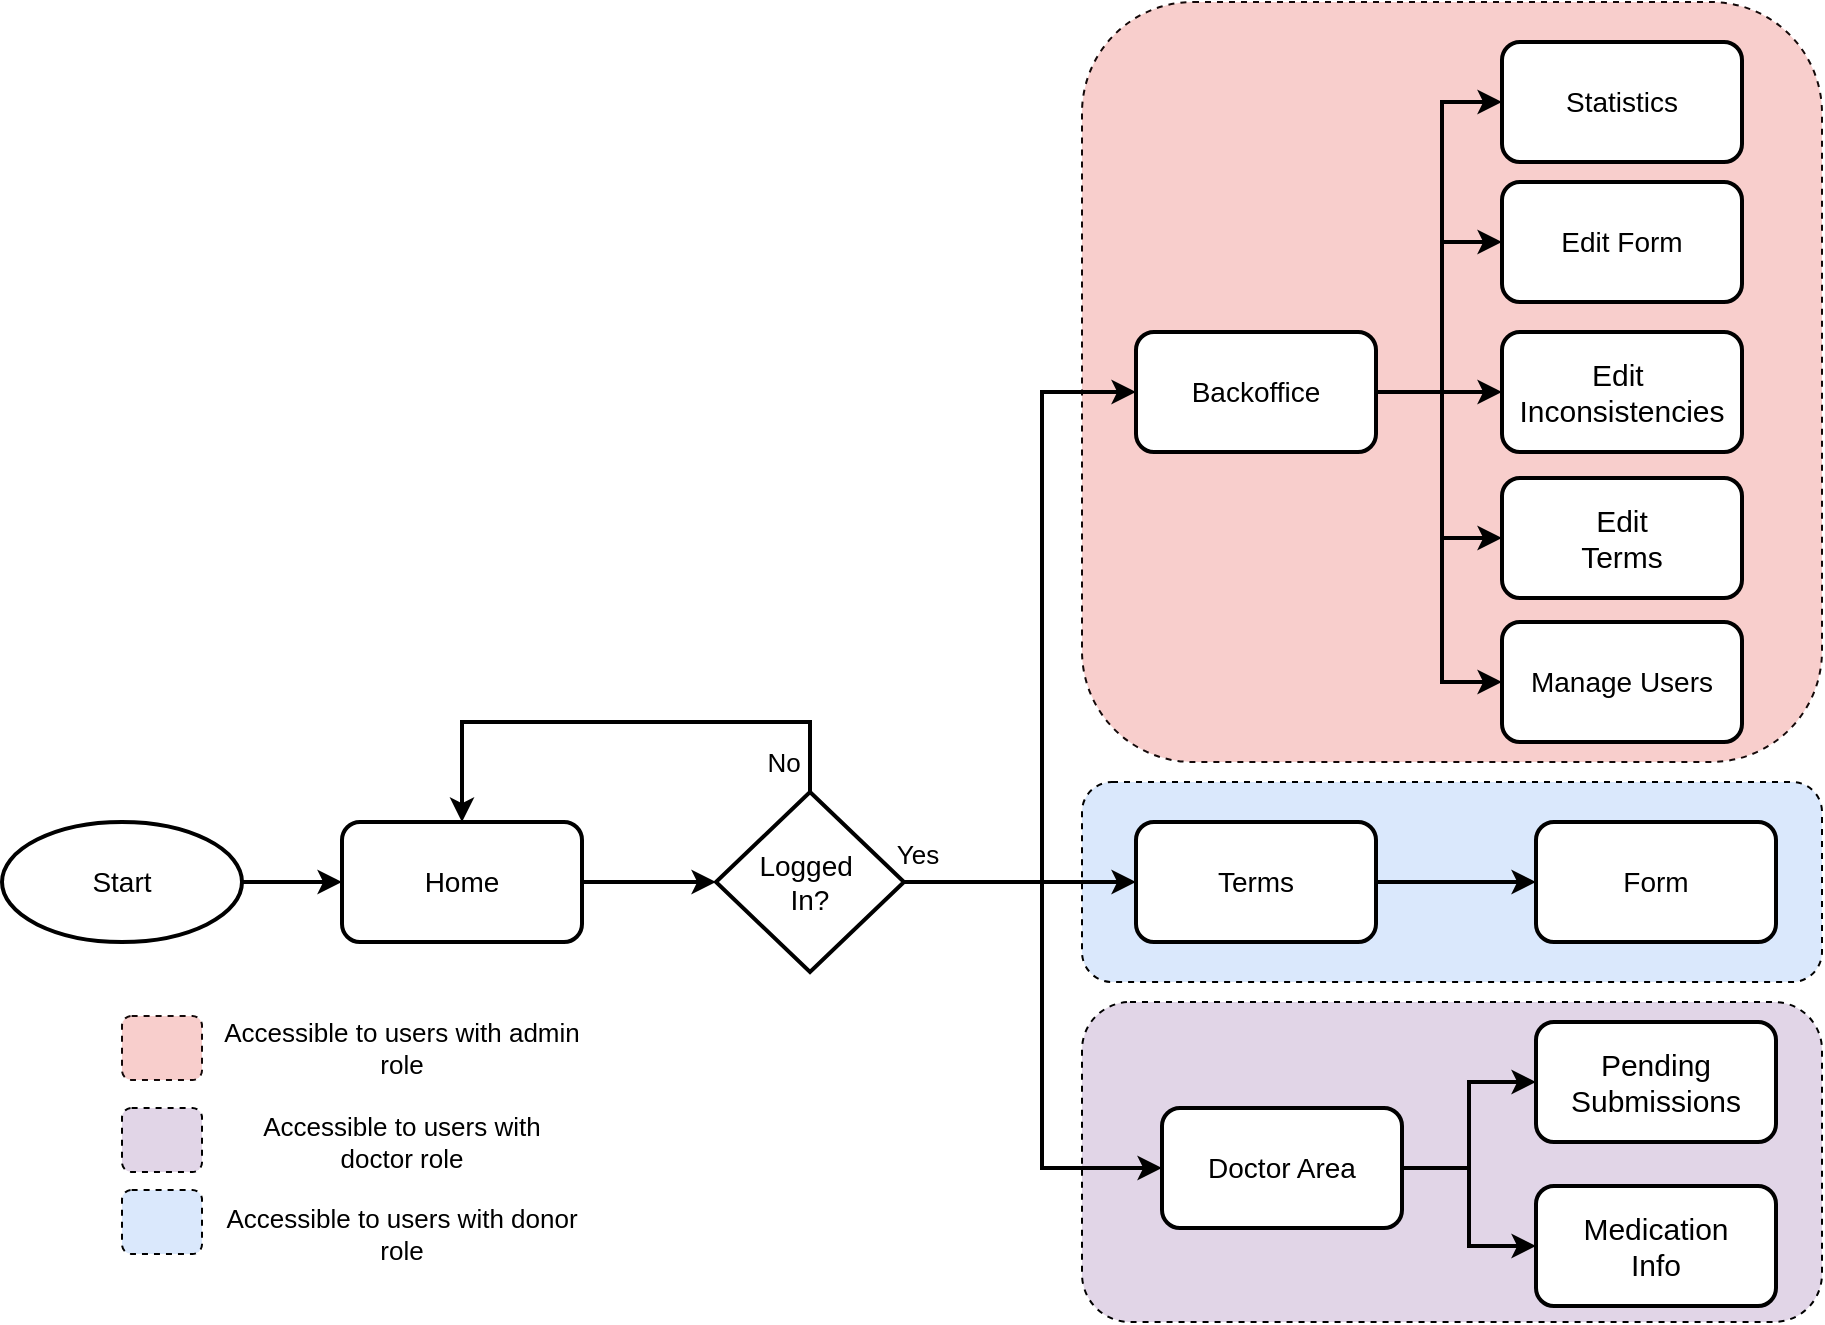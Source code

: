 <mxfile version="24.7.8">
  <diagram name="Page-1" id="3A66METMth8Vbupnnl0n">
    <mxGraphModel dx="1313" dy="1875" grid="1" gridSize="10" guides="1" tooltips="1" connect="1" arrows="1" fold="1" page="1" pageScale="1" pageWidth="827" pageHeight="1169" math="0" shadow="0">
      <root>
        <mxCell id="0" />
        <mxCell id="1" parent="0" />
        <mxCell id="1xV-sr9cjHd3LcYHCVS8-10" value="" style="rounded=1;whiteSpace=wrap;html=1;fillColor=#f8cecc;strokeColor=#140909;dashed=1;" parent="1" vertex="1">
          <mxGeometry x="550" y="-100" width="370" height="380" as="geometry" />
        </mxCell>
        <mxCell id="1xV-sr9cjHd3LcYHCVS8-12" value="" style="rounded=1;whiteSpace=wrap;html=1;fillColor=#e1d5e7;strokeColor=#000000;dashed=1;" parent="1" vertex="1">
          <mxGeometry x="550" y="400" width="370" height="160" as="geometry" />
        </mxCell>
        <mxCell id="1xV-sr9cjHd3LcYHCVS8-11" value="" style="rounded=1;whiteSpace=wrap;html=1;fillColor=#dae8fc;strokeColor=#000000;dashed=1;" parent="1" vertex="1">
          <mxGeometry x="550" y="290" width="370" height="100" as="geometry" />
        </mxCell>
        <mxCell id="6TZLIThA7y1S9sZSWOoX-13" style="edgeStyle=orthogonalEdgeStyle;rounded=0;orthogonalLoop=1;jettySize=auto;html=1;exitX=1;exitY=0.5;exitDx=0;exitDy=0;entryX=0;entryY=0.5;entryDx=0;entryDy=0;strokeWidth=2;" parent="1" source="6TZLIThA7y1S9sZSWOoX-1" target="6TZLIThA7y1S9sZSWOoX-2" edge="1">
          <mxGeometry relative="1" as="geometry" />
        </mxCell>
        <mxCell id="6TZLIThA7y1S9sZSWOoX-1" value="&lt;font style=&quot;font-size: 14px;&quot;&gt;Start&lt;/font&gt;" style="ellipse;whiteSpace=wrap;html=1;strokeWidth=2;" parent="1" vertex="1">
          <mxGeometry x="10" y="310" width="120" height="60" as="geometry" />
        </mxCell>
        <mxCell id="6TZLIThA7y1S9sZSWOoX-4" style="edgeStyle=orthogonalEdgeStyle;rounded=0;orthogonalLoop=1;jettySize=auto;html=1;exitX=1;exitY=0.5;exitDx=0;exitDy=0;entryX=0;entryY=0.5;entryDx=0;entryDy=0;strokeWidth=2;" parent="1" source="6TZLIThA7y1S9sZSWOoX-2" target="6TZLIThA7y1S9sZSWOoX-3" edge="1">
          <mxGeometry relative="1" as="geometry" />
        </mxCell>
        <mxCell id="6TZLIThA7y1S9sZSWOoX-2" value="&lt;font style=&quot;font-size: 14px;&quot;&gt;Home&lt;/font&gt;" style="rounded=1;whiteSpace=wrap;html=1;strokeWidth=2;" parent="1" vertex="1">
          <mxGeometry x="180" y="310" width="120" height="60" as="geometry" />
        </mxCell>
        <mxCell id="6TZLIThA7y1S9sZSWOoX-7" style="edgeStyle=orthogonalEdgeStyle;rounded=0;orthogonalLoop=1;jettySize=auto;html=1;exitX=1;exitY=0.5;exitDx=0;exitDy=0;entryX=0;entryY=0.5;entryDx=0;entryDy=0;strokeWidth=2;" parent="1" source="6TZLIThA7y1S9sZSWOoX-3" target="6TZLIThA7y1S9sZSWOoX-6" edge="1">
          <mxGeometry relative="1" as="geometry">
            <mxPoint x="498.0" y="340" as="sourcePoint" />
          </mxGeometry>
        </mxCell>
        <mxCell id="1xV-sr9cjHd3LcYHCVS8-3" style="edgeStyle=orthogonalEdgeStyle;rounded=0;orthogonalLoop=1;jettySize=auto;html=1;exitX=0.5;exitY=0;exitDx=0;exitDy=0;entryX=0.5;entryY=0;entryDx=0;entryDy=0;strokeWidth=2;" parent="1" source="6TZLIThA7y1S9sZSWOoX-3" target="6TZLIThA7y1S9sZSWOoX-2" edge="1">
          <mxGeometry relative="1" as="geometry">
            <Array as="points">
              <mxPoint x="414" y="260" />
              <mxPoint x="240" y="260" />
            </Array>
          </mxGeometry>
        </mxCell>
        <mxCell id="1xV-sr9cjHd3LcYHCVS8-6" style="edgeStyle=orthogonalEdgeStyle;rounded=0;orthogonalLoop=1;jettySize=auto;html=1;exitX=1;exitY=0.5;exitDx=0;exitDy=0;entryX=0;entryY=0.5;entryDx=0;entryDy=0;strokeWidth=2;" parent="1" source="6TZLIThA7y1S9sZSWOoX-3" target="6TZLIThA7y1S9sZSWOoX-8" edge="1">
          <mxGeometry relative="1" as="geometry">
            <mxPoint x="498.0" y="340" as="sourcePoint" />
            <Array as="points">
              <mxPoint x="530" y="340" />
              <mxPoint x="530" y="95" />
            </Array>
          </mxGeometry>
        </mxCell>
        <mxCell id="1xV-sr9cjHd3LcYHCVS8-7" style="edgeStyle=orthogonalEdgeStyle;rounded=0;orthogonalLoop=1;jettySize=auto;html=1;exitX=1;exitY=0.5;exitDx=0;exitDy=0;entryX=0;entryY=0.5;entryDx=0;entryDy=0;strokeWidth=2;" parent="1" source="6TZLIThA7y1S9sZSWOoX-3" target="6TZLIThA7y1S9sZSWOoX-9" edge="1">
          <mxGeometry relative="1" as="geometry">
            <mxPoint x="498.0" y="340" as="sourcePoint" />
            <Array as="points">
              <mxPoint x="530" y="340" />
              <mxPoint x="530" y="483" />
            </Array>
          </mxGeometry>
        </mxCell>
        <mxCell id="6TZLIThA7y1S9sZSWOoX-3" value="&lt;font style=&quot;font-size: 14px;&quot;&gt;Logged&amp;nbsp;&lt;/font&gt;&lt;div style=&quot;font-size: 14px;&quot;&gt;&lt;font style=&quot;font-size: 14px;&quot;&gt;In?&lt;/font&gt;&lt;/div&gt;" style="rhombus;whiteSpace=wrap;html=1;strokeWidth=2;" parent="1" vertex="1">
          <mxGeometry x="367" y="295" width="94" height="90" as="geometry" />
        </mxCell>
        <mxCell id="6TZLIThA7y1S9sZSWOoX-31" style="edgeStyle=orthogonalEdgeStyle;rounded=0;orthogonalLoop=1;jettySize=auto;html=1;exitX=1;exitY=0.5;exitDx=0;exitDy=0;entryX=0;entryY=0.5;entryDx=0;entryDy=0;strokeWidth=2;" parent="1" source="6TZLIThA7y1S9sZSWOoX-6" target="6TZLIThA7y1S9sZSWOoX-30" edge="1">
          <mxGeometry relative="1" as="geometry" />
        </mxCell>
        <mxCell id="6TZLIThA7y1S9sZSWOoX-6" value="&lt;font style=&quot;font-size: 14px;&quot;&gt;Terms&lt;/font&gt;" style="rounded=1;whiteSpace=wrap;html=1;strokeWidth=2;" parent="1" vertex="1">
          <mxGeometry x="577" y="310" width="120" height="60" as="geometry" />
        </mxCell>
        <mxCell id="NVyG5iD4AKRnxz9byujx-2" style="edgeStyle=orthogonalEdgeStyle;rounded=0;orthogonalLoop=1;jettySize=auto;html=1;exitX=1;exitY=0.5;exitDx=0;exitDy=0;entryX=0;entryY=0.5;entryDx=0;entryDy=0;strokeWidth=2;" edge="1" parent="1" source="6TZLIThA7y1S9sZSWOoX-8" target="6TZLIThA7y1S9sZSWOoX-23">
          <mxGeometry relative="1" as="geometry" />
        </mxCell>
        <mxCell id="6TZLIThA7y1S9sZSWOoX-8" value="&lt;font style=&quot;font-size: 14px;&quot;&gt;Backoffice&lt;/font&gt;" style="rounded=1;whiteSpace=wrap;html=1;strokeWidth=2;" parent="1" vertex="1">
          <mxGeometry x="577" y="65" width="120" height="60" as="geometry" />
        </mxCell>
        <mxCell id="1xV-sr9cjHd3LcYHCVS8-8" style="edgeStyle=orthogonalEdgeStyle;rounded=0;orthogonalLoop=1;jettySize=auto;html=1;exitX=1;exitY=0.5;exitDx=0;exitDy=0;entryX=0;entryY=0.5;entryDx=0;entryDy=0;strokeWidth=2;" parent="1" source="6TZLIThA7y1S9sZSWOoX-9" target="1xV-sr9cjHd3LcYHCVS8-1" edge="1">
          <mxGeometry relative="1" as="geometry" />
        </mxCell>
        <mxCell id="1xV-sr9cjHd3LcYHCVS8-9" style="edgeStyle=orthogonalEdgeStyle;rounded=0;orthogonalLoop=1;jettySize=auto;html=1;exitX=1;exitY=0.5;exitDx=0;exitDy=0;strokeWidth=2;" parent="1" source="6TZLIThA7y1S9sZSWOoX-9" target="1xV-sr9cjHd3LcYHCVS8-2" edge="1">
          <mxGeometry relative="1" as="geometry" />
        </mxCell>
        <mxCell id="6TZLIThA7y1S9sZSWOoX-9" value="&lt;font style=&quot;font-size: 14px;&quot;&gt;Doctor Area&lt;/font&gt;" style="rounded=1;whiteSpace=wrap;html=1;strokeWidth=2;" parent="1" vertex="1">
          <mxGeometry x="590" y="453" width="120" height="60" as="geometry" />
        </mxCell>
        <mxCell id="6TZLIThA7y1S9sZSWOoX-21" value="&lt;font style=&quot;font-size: 14px;&quot;&gt;Edit Form&lt;/font&gt;" style="rounded=1;whiteSpace=wrap;html=1;strokeWidth=2;" parent="1" vertex="1">
          <mxGeometry x="760" y="-10" width="120" height="60" as="geometry" />
        </mxCell>
        <mxCell id="6TZLIThA7y1S9sZSWOoX-23" value="&lt;font style=&quot;font-size: 15px;&quot;&gt;Edit&amp;nbsp;&lt;/font&gt;&lt;div style=&quot;font-size: 15px;&quot;&gt;&lt;font style=&quot;font-size: 15px;&quot;&gt;Inconsistencies&lt;/font&gt;&lt;/div&gt;" style="rounded=1;whiteSpace=wrap;html=1;strokeWidth=2;" parent="1" vertex="1">
          <mxGeometry x="760" y="65" width="120" height="60" as="geometry" />
        </mxCell>
        <mxCell id="6TZLIThA7y1S9sZSWOoX-24" value="&lt;font style=&quot;font-size: 14px;&quot;&gt;Manage Users&lt;/font&gt;" style="rounded=1;whiteSpace=wrap;html=1;strokeWidth=2;" parent="1" vertex="1">
          <mxGeometry x="760" y="210" width="120" height="60" as="geometry" />
        </mxCell>
        <mxCell id="6TZLIThA7y1S9sZSWOoX-30" value="&lt;font style=&quot;font-size: 14px;&quot;&gt;Form&lt;/font&gt;" style="rounded=1;whiteSpace=wrap;html=1;strokeWidth=2;" parent="1" vertex="1">
          <mxGeometry x="777" y="310" width="120" height="60" as="geometry" />
        </mxCell>
        <mxCell id="6TZLIThA7y1S9sZSWOoX-32" value="&lt;span style=&quot;font-size: 15px;&quot;&gt;Edit&lt;/span&gt;&lt;div&gt;&lt;span style=&quot;font-size: 15px;&quot;&gt;Terms&lt;/span&gt;&lt;/div&gt;" style="rounded=1;whiteSpace=wrap;html=1;strokeWidth=2;" parent="1" vertex="1">
          <mxGeometry x="760" y="138" width="120" height="60" as="geometry" />
        </mxCell>
        <mxCell id="1xV-sr9cjHd3LcYHCVS8-1" value="&lt;span style=&quot;font-size: 15px;&quot;&gt;Pending&lt;/span&gt;&lt;div&gt;&lt;span style=&quot;font-size: 15px;&quot;&gt;Submissions&lt;/span&gt;&lt;/div&gt;" style="rounded=1;whiteSpace=wrap;html=1;strokeWidth=2;" parent="1" vertex="1">
          <mxGeometry x="777" y="410" width="120" height="60" as="geometry" />
        </mxCell>
        <mxCell id="1xV-sr9cjHd3LcYHCVS8-2" value="&lt;span style=&quot;font-size: 15px;&quot;&gt;Medication&lt;/span&gt;&lt;div&gt;&lt;span style=&quot;font-size: 15px;&quot;&gt;Info&lt;/span&gt;&lt;/div&gt;" style="rounded=1;whiteSpace=wrap;html=1;strokeWidth=2;" parent="1" vertex="1">
          <mxGeometry x="777" y="492" width="120" height="60" as="geometry" />
        </mxCell>
        <mxCell id="1xV-sr9cjHd3LcYHCVS8-4" value="&lt;font style=&quot;font-size: 13px;&quot;&gt;Yes&lt;/font&gt;" style="text;html=1;align=center;verticalAlign=middle;whiteSpace=wrap;rounded=0;" parent="1" vertex="1">
          <mxGeometry x="453" y="316" width="30" height="20" as="geometry" />
        </mxCell>
        <mxCell id="1xV-sr9cjHd3LcYHCVS8-5" value="&lt;font style=&quot;font-size: 13px;&quot;&gt;No&lt;/font&gt;" style="text;html=1;align=center;verticalAlign=middle;whiteSpace=wrap;rounded=0;" parent="1" vertex="1">
          <mxGeometry x="388" y="265" width="26" height="30" as="geometry" />
        </mxCell>
        <mxCell id="1xV-sr9cjHd3LcYHCVS8-14" value="" style="rounded=1;whiteSpace=wrap;html=1;fillColor=#f8cecc;strokeColor=#140909;dashed=1;" parent="1" vertex="1">
          <mxGeometry x="70" y="407" width="40" height="32" as="geometry" />
        </mxCell>
        <mxCell id="1xV-sr9cjHd3LcYHCVS8-15" value="&lt;font style=&quot;font-size: 13px;&quot;&gt;Accessible to users with admin role&lt;/font&gt;" style="text;html=1;align=center;verticalAlign=middle;whiteSpace=wrap;rounded=0;" parent="1" vertex="1">
          <mxGeometry x="120" y="408" width="180" height="30" as="geometry" />
        </mxCell>
        <mxCell id="1xV-sr9cjHd3LcYHCVS8-17" value="&lt;font style=&quot;font-size: 13px;&quot;&gt;Accessible to users with doctor role&lt;/font&gt;" style="text;html=1;align=center;verticalAlign=middle;whiteSpace=wrap;rounded=0;" parent="1" vertex="1">
          <mxGeometry x="120" y="455" width="180" height="30" as="geometry" />
        </mxCell>
        <mxCell id="1xV-sr9cjHd3LcYHCVS8-19" value="&lt;font style=&quot;font-size: 13px;&quot;&gt;Accessible to users with donor role&lt;/font&gt;" style="text;html=1;align=center;verticalAlign=middle;whiteSpace=wrap;rounded=0;" parent="1" vertex="1">
          <mxGeometry x="120" y="501" width="180" height="30" as="geometry" />
        </mxCell>
        <mxCell id="1xV-sr9cjHd3LcYHCVS8-20" value="" style="rounded=1;whiteSpace=wrap;html=1;fillColor=#dae8fc;strokeColor=#000000;dashed=1;" parent="1" vertex="1">
          <mxGeometry x="70" y="494" width="40" height="32" as="geometry" />
        </mxCell>
        <mxCell id="1xV-sr9cjHd3LcYHCVS8-22" value="" style="rounded=1;whiteSpace=wrap;html=1;fillColor=#e1d5e7;strokeColor=#000000;dashed=1;" parent="1" vertex="1">
          <mxGeometry x="70" y="453" width="40" height="32" as="geometry" />
        </mxCell>
        <mxCell id="NVyG5iD4AKRnxz9byujx-1" value="&lt;font style=&quot;font-size: 14px;&quot;&gt;Statistics&lt;/font&gt;" style="rounded=1;whiteSpace=wrap;html=1;strokeWidth=2;" vertex="1" parent="1">
          <mxGeometry x="760" y="-80" width="120" height="60" as="geometry" />
        </mxCell>
        <mxCell id="NVyG5iD4AKRnxz9byujx-3" value="" style="endArrow=classic;startArrow=classic;html=1;rounded=0;strokeWidth=2;entryX=0;entryY=0.5;entryDx=0;entryDy=0;edgeStyle=orthogonalEdgeStyle;exitX=0;exitY=0.5;exitDx=0;exitDy=0;" edge="1" parent="1" source="6TZLIThA7y1S9sZSWOoX-24" target="NVyG5iD4AKRnxz9byujx-1">
          <mxGeometry width="50" height="50" relative="1" as="geometry">
            <mxPoint x="690" y="180" as="sourcePoint" />
            <mxPoint x="740" y="130" as="targetPoint" />
            <Array as="points">
              <mxPoint x="730" y="240" />
              <mxPoint x="730" y="-50" />
            </Array>
          </mxGeometry>
        </mxCell>
        <mxCell id="NVyG5iD4AKRnxz9byujx-4" value="" style="endArrow=classic;startArrow=classic;html=1;rounded=0;strokeWidth=2;entryX=0;entryY=0.5;entryDx=0;entryDy=0;edgeStyle=orthogonalEdgeStyle;exitX=0;exitY=0.5;exitDx=0;exitDy=0;" edge="1" parent="1" source="6TZLIThA7y1S9sZSWOoX-32" target="6TZLIThA7y1S9sZSWOoX-21">
          <mxGeometry width="50" height="50" relative="1" as="geometry">
            <mxPoint x="730" y="170" as="sourcePoint" />
            <mxPoint x="780" y="120" as="targetPoint" />
            <Array as="points">
              <mxPoint x="730" y="168" />
              <mxPoint x="730" y="20" />
            </Array>
          </mxGeometry>
        </mxCell>
      </root>
    </mxGraphModel>
  </diagram>
</mxfile>
